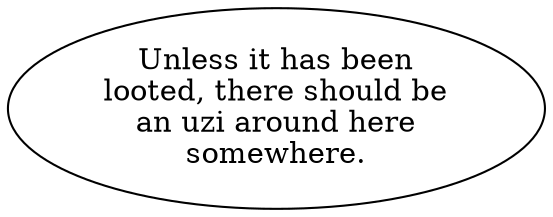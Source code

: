 digraph BVSTORE {
  "start" [style=filled       fillcolor="#FFFFFF"       color="#000000"]
  "start" [label="Unless it has been\nlooted, there should be\nan uzi around here\nsomewhere."]
}